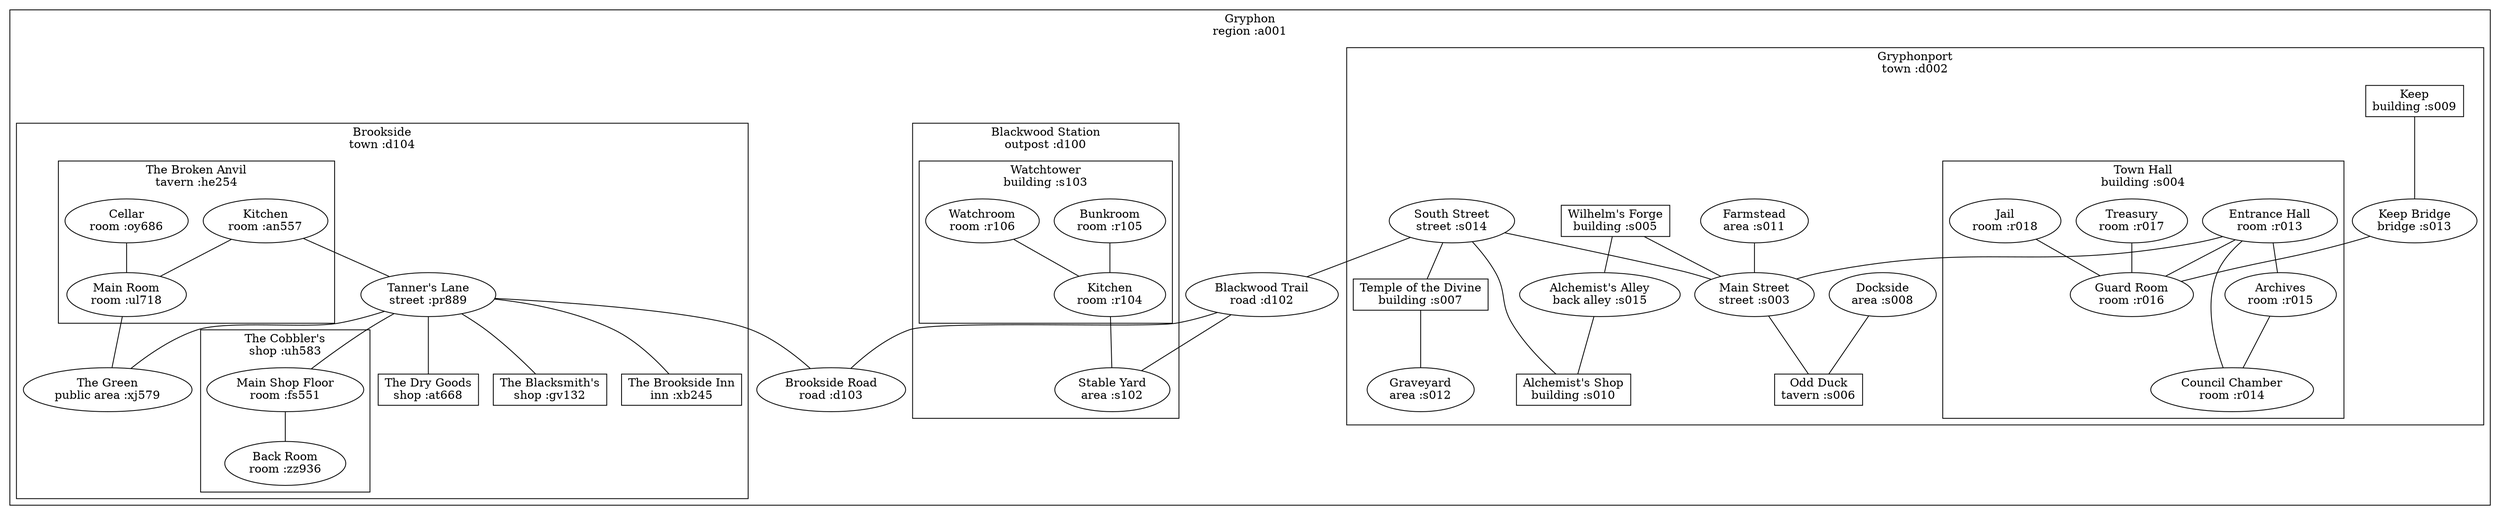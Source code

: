 graph world {
  subgraph cluster_a001 {
  label="Gryphon\nregion :a001";
    subgraph cluster_d002 {
    label="Gryphonport\ntown :d002";
      s003[shape=ellipse, label="Main Street\nstreet :s003"];
      subgraph cluster_s004 {
      label="Town Hall\nbuilding :s004";
        r013[shape=ellipse, label="Entrance Hall\nroom :r013"];
        r014[shape=ellipse, label="Council Chamber\nroom :r014"];
        r015[shape=ellipse, label="Archives\nroom :r015"];
        r016[shape=ellipse, label="Guard Room\nroom :r016"];
        r017[shape=ellipse, label="Treasury\nroom :r017"];
        r018[shape=ellipse, label="Jail\nroom :r018"];
      }
      s005[shape=box, label="Wilhelm's Forge\nbuilding :s005"];
      s006[shape=box, label="Odd Duck\ntavern :s006"];
      s007[shape=box, label="Temple of the Divine\nbuilding :s007"];
      s008[shape=ellipse, label="Dockside\narea :s008"];
      s009[shape=box, label="Keep\nbuilding :s009"];
      s010[shape=box, label="Alchemist's Shop\nbuilding :s010"];
      s011[shape=ellipse, label="Farmstead\narea :s011"];
      s012[shape=ellipse, label="Graveyard\narea :s012"];
      s013[shape=ellipse, label="Keep Bridge\nbridge :s013"];
      s014[shape=ellipse, label="South Street\nstreet :s014"];
      s015[shape=ellipse, label="Alchemist's Alley\nback alley :s015"];
    }
    subgraph cluster_d100 {
    label="Blackwood Station\noutpost :d100";
      s102[shape=ellipse, label="Stable Yard\narea :s102"];
      subgraph cluster_s103 {
      label="Watchtower\nbuilding :s103";
        r104[shape=ellipse, label="Kitchen\nroom :r104"];
        r105[shape=ellipse, label="Bunkroom\nroom :r105"];
        r106[shape=ellipse, label="Watchroom\nroom :r106"];
      }
    }
    d102[shape=ellipse, label="Blackwood Trail\nroad :d102"];
    d103[shape=ellipse, label="Brookside Road\nroad :d103"];
    subgraph cluster_d104 {
    label="Brookside\ntown :d104";
      at668[shape=box, label="The Dry Goods\nshop :at668"];
      gv132[shape=box, label="The Blacksmith's\nshop :gv132"];
      subgraph cluster_he254 {
      label="The Broken Anvil\ntavern :he254";
        an557[shape=ellipse, label="Kitchen\nroom :an557"];
        oy686[shape=ellipse, label="Cellar\nroom :oy686"];
        ul718[shape=ellipse, label="Main Room\nroom :ul718"];
      }
      pr889[shape=ellipse, label="Tanner's Lane\nstreet :pr889"];
      subgraph cluster_uh583 {
      label="The Cobbler's\nshop :uh583";
        fs551[shape=ellipse, label="Main Shop Floor\nroom :fs551"];
        zz936[shape=ellipse, label="Back Room\nroom :zz936"];
      }
      xb245[shape=box, label="The Brookside Inn\ninn :xb245"];
      xj579[shape=ellipse, label="The Green\npublic area :xj579"];
    }
  }
  oy686 -- ul718;
  s003 -- s006;
  s013 -- r016;
  xj579 -- ul718;
  pr889 -- d103;
  d102 -- s102;
  s014 -- d102;
  d102 -- d103;
  r106 -- r104;
  s007 -- s012;
  s014 -- s003;
  r104 -- s102;
  r018 -- r016;
  pr889 -- gv132;
  r013 -- r015;
  s008 -- s006;
  s005 -- s003;
  an557 -- ul718;
  r015 -- r014;
  r013 -- s003;
  r013 -- r014;
  s009 -- s013;
  r017 -- r016;
  pr889 -- at668;
  an557 -- pr889;
  pr889 -- xj579;
  fs551 -- zz936;
  pr889 -- xb245;
  s014 -- s010;
  s014 -- s007;
  s005 -- s015;
  s015 -- s010;
  r105 -- r104;
  r013 -- r016;
  pr889 -- fs551;
  s011 -- s003;
}
